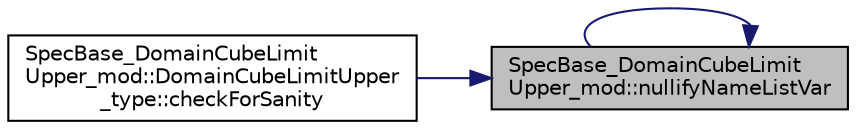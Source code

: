 digraph "SpecBase_DomainCubeLimitUpper_mod::nullifyNameListVar"
{
 // LATEX_PDF_SIZE
  edge [fontname="Helvetica",fontsize="10",labelfontname="Helvetica",labelfontsize="10"];
  node [fontname="Helvetica",fontsize="10",shape=record];
  rankdir="RL";
  Node1 [label="SpecBase_DomainCubeLimit\lUpper_mod::nullifyNameListVar",height=0.2,width=0.4,color="black", fillcolor="grey75", style="filled", fontcolor="black",tooltip=" "];
  Node1 -> Node2 [dir="back",color="midnightblue",fontsize="10",style="solid"];
  Node2 [label="SpecBase_DomainCubeLimit\lUpper_mod::DomainCubeLimitUpper\l_type::checkForSanity",height=0.2,width=0.4,color="black", fillcolor="white", style="filled",URL="$structSpecBase__DomainCubeLimitUpper__mod_1_1DomainCubeLimitUpper__type.html#a20722a708b64679841800748f1831a54",tooltip=" "];
  Node1 -> Node1 [dir="back",color="midnightblue",fontsize="10",style="solid"];
}
